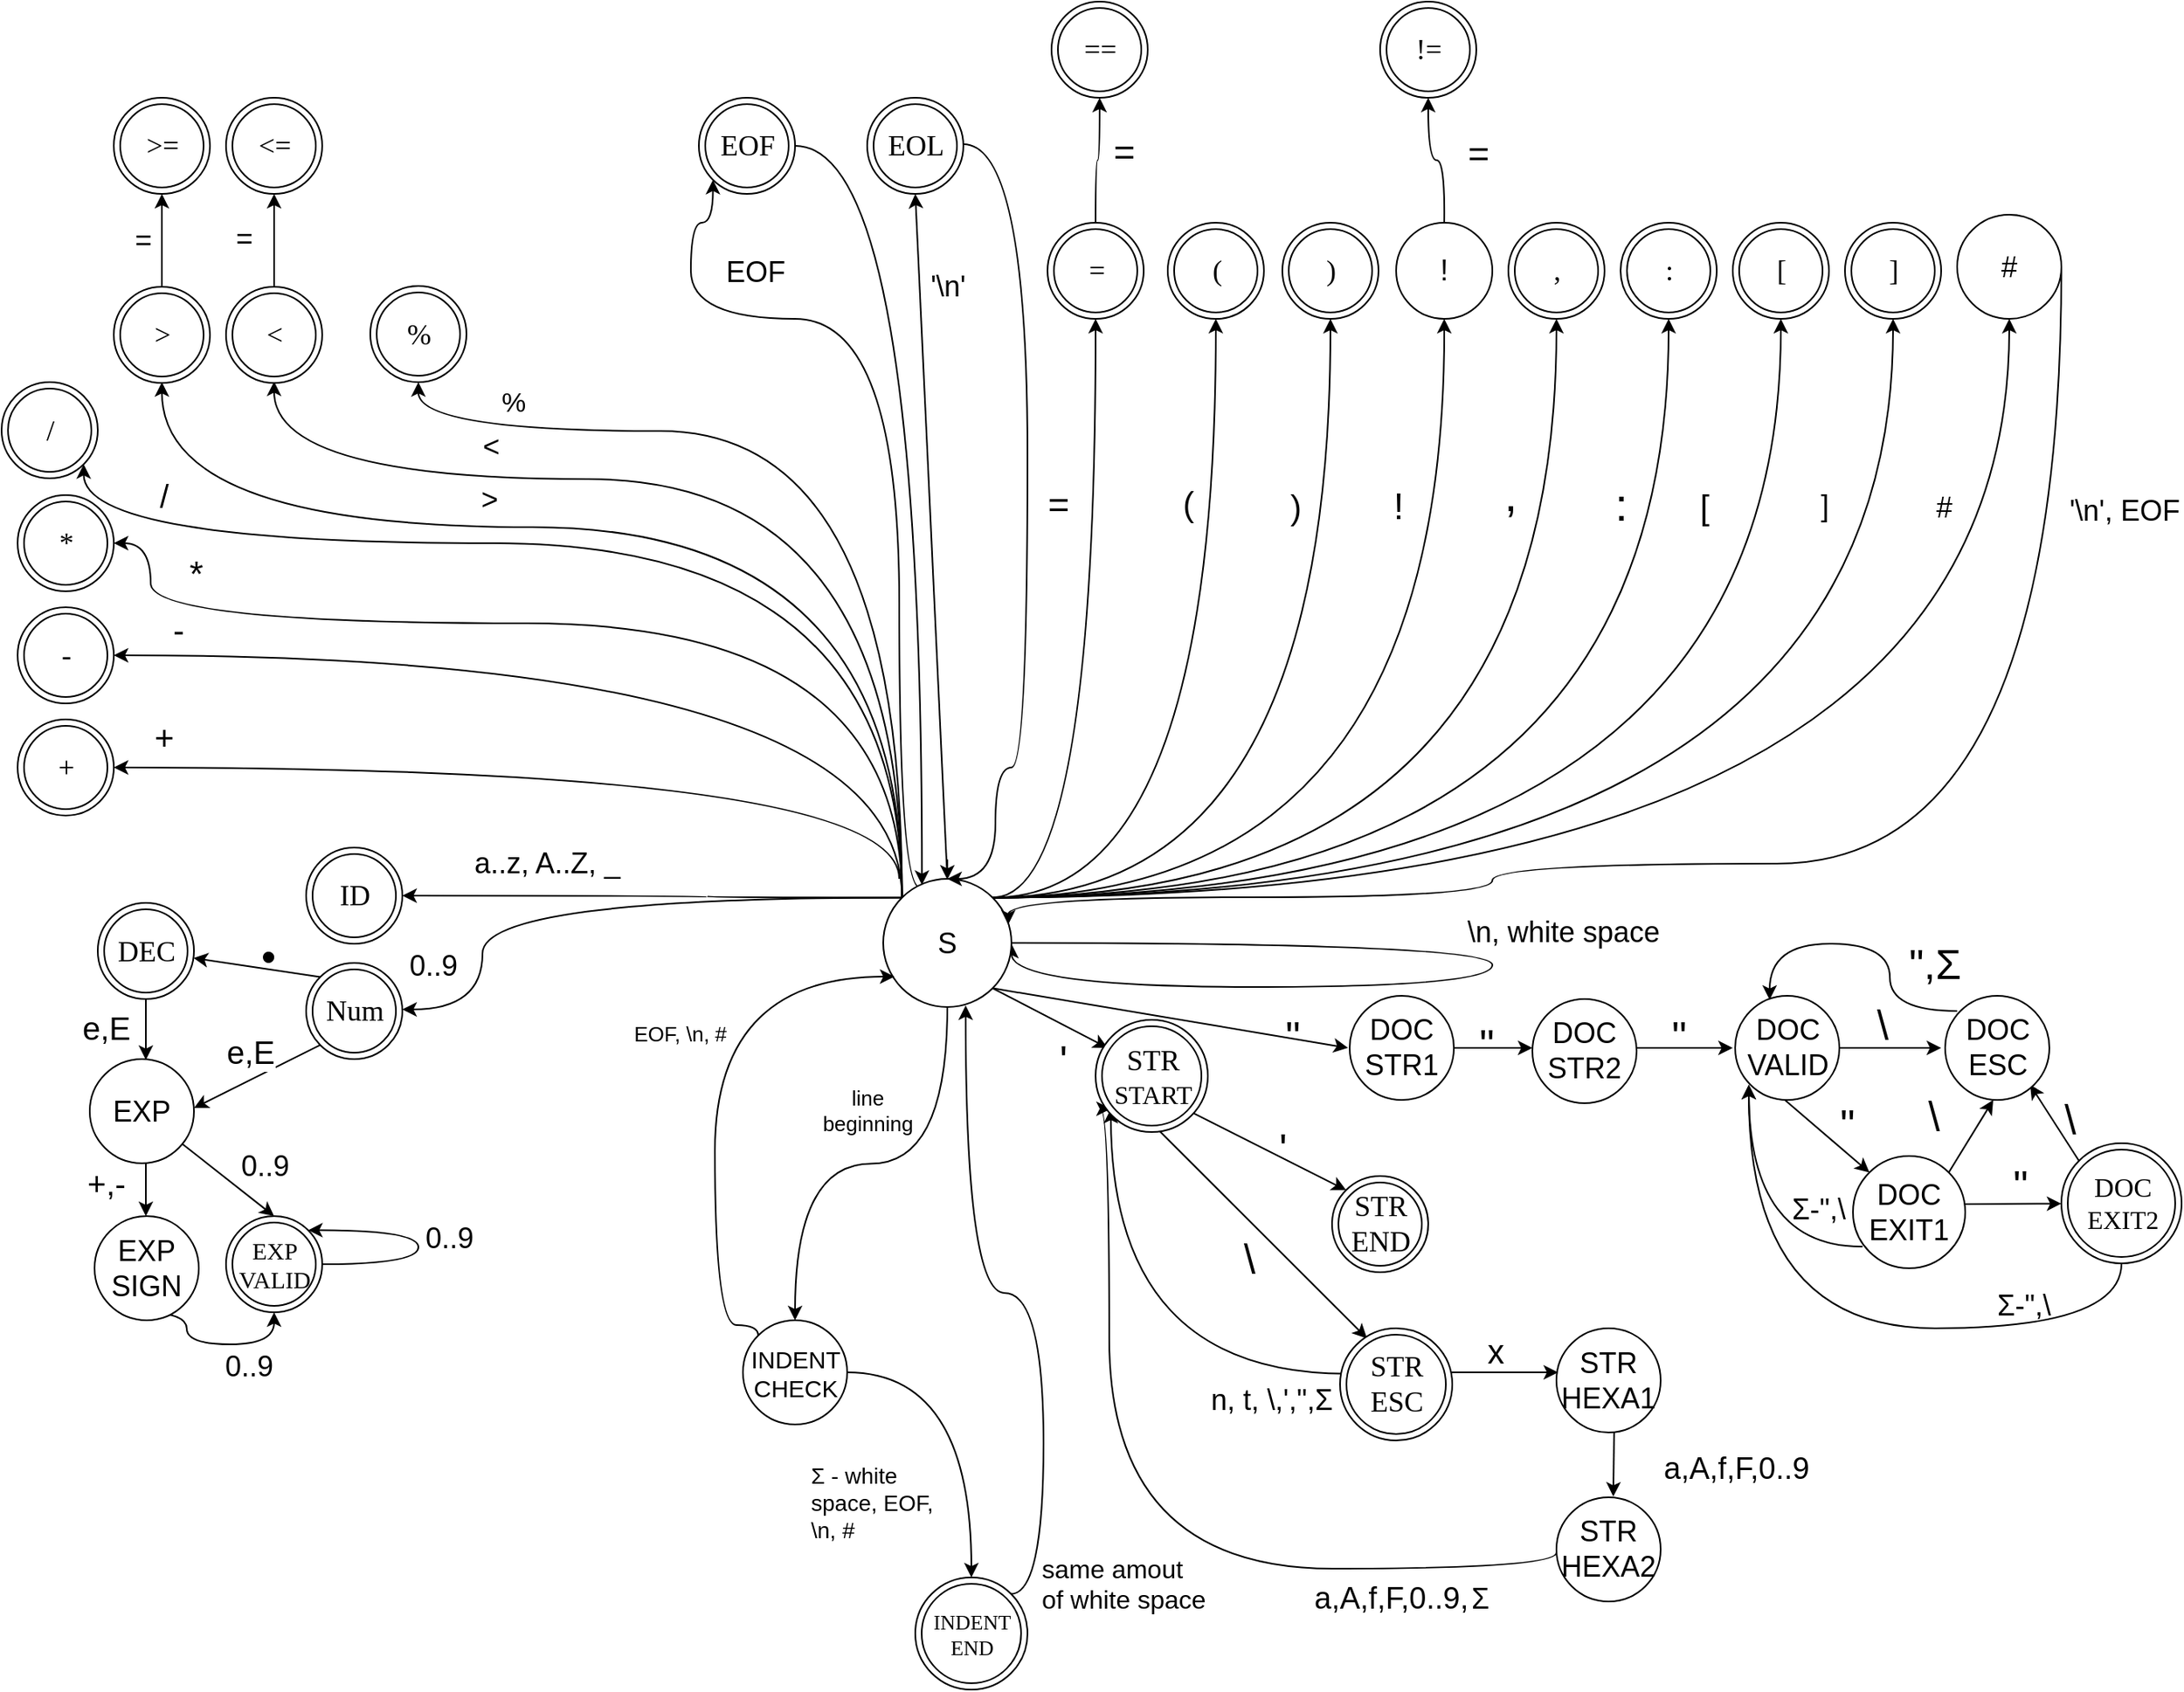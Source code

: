 <mxfile version="12.3.8" type="github" pages="1">
  <diagram id="ookkSnt-5DKXbz4JokuE" name="Page-1">
    <mxGraphModel dx="1080" dy="471" grid="1" gridSize="10" guides="1" tooltips="1" connect="1" arrows="1" fold="1" page="1" pageScale="1" pageWidth="827" pageHeight="1169" math="0" shadow="0">
      <root>
        <mxCell id="0"/>
        <mxCell id="1" parent="0"/>
        <mxCell id="phEVHog4hxKk8a_AKW_x-33" style="edgeStyle=orthogonalEdgeStyle;orthogonalLoop=1;jettySize=auto;html=1;curved=1;entryX=1;entryY=0.5;entryDx=0;entryDy=0;fontSize=18;" parent="1" target="phEVHog4hxKk8a_AKW_x-7" edge="1">
          <mxGeometry relative="1" as="geometry">
            <mxPoint x="580" y="569.5" as="sourcePoint"/>
            <mxPoint x="180" y="509.5" as="targetPoint"/>
            <Array as="points">
              <mxPoint x="580" y="499.5"/>
            </Array>
          </mxGeometry>
        </mxCell>
        <mxCell id="phEVHog4hxKk8a_AKW_x-34" value="&lt;font style=&quot;font-size: 21px;&quot;&gt;&lt;font style=&quot;font-size: 21px;&quot;&gt;+&lt;/font&gt;&lt;/font&gt;" style="text;html=1;resizable=0;points=[];align=center;verticalAlign=middle;labelBackgroundColor=#ffffff;fontSize=21;" parent="phEVHog4hxKk8a_AKW_x-33" vertex="1" connectable="0">
          <mxGeometry x="0.018" y="4" relative="1" as="geometry">
            <mxPoint x="-244" y="-23.5" as="offset"/>
          </mxGeometry>
        </mxCell>
        <mxCell id="phEVHog4hxKk8a_AKW_x-44" style="orthogonalLoop=1;jettySize=auto;html=1;exitX=0;exitY=0;exitDx=0;exitDy=0;entryX=1;entryY=0.5;entryDx=0;entryDy=0;fontSize=18;edgeStyle=orthogonalEdgeStyle;curved=1;" parent="1" source="phEVHog4hxKk8a_AKW_x-1" target="phEVHog4hxKk8a_AKW_x-9" edge="1">
          <mxGeometry relative="1" as="geometry">
            <Array as="points">
              <mxPoint x="581" y="430"/>
            </Array>
          </mxGeometry>
        </mxCell>
        <mxCell id="phEVHog4hxKk8a_AKW_x-46" style="orthogonalLoop=1;jettySize=auto;html=1;exitX=0;exitY=0;exitDx=0;exitDy=0;fontSize=18;edgeStyle=orthogonalEdgeStyle;curved=1;entryX=1;entryY=0.5;entryDx=0;entryDy=0;" parent="1" source="phEVHog4hxKk8a_AKW_x-1" target="phEVHog4hxKk8a_AKW_x-13" edge="1">
          <mxGeometry relative="1" as="geometry">
            <mxPoint x="113" y="373.5" as="targetPoint"/>
            <Array as="points">
              <mxPoint x="581" y="410"/>
              <mxPoint x="113" y="410"/>
              <mxPoint x="113" y="360"/>
            </Array>
          </mxGeometry>
        </mxCell>
        <mxCell id="phEVHog4hxKk8a_AKW_x-51" value="&lt;font style=&quot;font-size: 22px;&quot;&gt;*&lt;/font&gt;" style="text;html=1;resizable=0;points=[];align=center;verticalAlign=middle;labelBackgroundColor=#ffffff;fontSize=22;" parent="phEVHog4hxKk8a_AKW_x-46" vertex="1" connectable="0">
          <mxGeometry x="0.217" y="-1" relative="1" as="geometry">
            <mxPoint x="-178.5" y="-29.5" as="offset"/>
          </mxGeometry>
        </mxCell>
        <mxCell id="phEVHog4hxKk8a_AKW_x-49" style="orthogonalLoop=1;jettySize=auto;html=1;exitX=0;exitY=0;exitDx=0;exitDy=0;entryX=1;entryY=1;entryDx=0;entryDy=0;fontSize=18;edgeStyle=orthogonalEdgeStyle;curved=1;" parent="1" source="phEVHog4hxKk8a_AKW_x-1" target="phEVHog4hxKk8a_AKW_x-14" edge="1">
          <mxGeometry relative="1" as="geometry">
            <mxPoint x="150" y="319.5" as="targetPoint"/>
            <Array as="points">
              <mxPoint x="581" y="360"/>
              <mxPoint x="71" y="360"/>
            </Array>
          </mxGeometry>
        </mxCell>
        <mxCell id="phEVHog4hxKk8a_AKW_x-50" value="&lt;font style=&quot;font-size: 20px;&quot;&gt;/&lt;/font&gt;" style="text;html=1;resizable=0;points=[];align=center;verticalAlign=middle;labelBackgroundColor=#ffffff;fontSize=20;" parent="phEVHog4hxKk8a_AKW_x-49" vertex="1" connectable="0">
          <mxGeometry x="0.181" y="1" relative="1" as="geometry">
            <mxPoint x="-221.5" y="-31" as="offset"/>
          </mxGeometry>
        </mxCell>
        <mxCell id="phEVHog4hxKk8a_AKW_x-53" style="edgeStyle=orthogonalEdgeStyle;curved=1;orthogonalLoop=1;jettySize=auto;html=1;exitX=0;exitY=0;exitDx=0;exitDy=0;entryX=0.5;entryY=1;entryDx=0;entryDy=0;fontSize=18;" parent="1" source="phEVHog4hxKk8a_AKW_x-1" edge="1">
          <mxGeometry relative="1" as="geometry">
            <mxPoint x="120" y="259.5" as="targetPoint"/>
            <Array as="points">
              <mxPoint x="581" y="350"/>
              <mxPoint x="120" y="350"/>
            </Array>
          </mxGeometry>
        </mxCell>
        <mxCell id="phEVHog4hxKk8a_AKW_x-54" value="&lt;font style=&quot;font-size: 18px;&quot;&gt;&amp;gt;&lt;/font&gt;" style="text;html=1;resizable=0;points=[];align=center;verticalAlign=middle;labelBackgroundColor=#ffffff;fontSize=18;" parent="phEVHog4hxKk8a_AKW_x-53" vertex="1" connectable="0">
          <mxGeometry x="0.154" relative="1" as="geometry">
            <mxPoint x="-37" y="-17" as="offset"/>
          </mxGeometry>
        </mxCell>
        <mxCell id="phEVHog4hxKk8a_AKW_x-55" style="edgeStyle=orthogonalEdgeStyle;curved=1;orthogonalLoop=1;jettySize=auto;html=1;fontSize=18;exitX=0;exitY=0;exitDx=0;exitDy=0;" parent="1" source="phEVHog4hxKk8a_AKW_x-1" edge="1">
          <mxGeometry relative="1" as="geometry">
            <mxPoint x="190" y="259.08" as="targetPoint"/>
            <Array as="points">
              <mxPoint x="581" y="320"/>
              <mxPoint x="190" y="320"/>
            </Array>
          </mxGeometry>
        </mxCell>
        <mxCell id="phEVHog4hxKk8a_AKW_x-56" value="&lt;font style=&quot;font-size: 18px;&quot;&gt;&amp;lt;&lt;/font&gt;" style="text;html=1;resizable=0;points=[];align=center;verticalAlign=middle;labelBackgroundColor=#ffffff;fontSize=18;" parent="phEVHog4hxKk8a_AKW_x-55" vertex="1" connectable="0">
          <mxGeometry x="0.36" y="2" relative="1" as="geometry">
            <mxPoint x="-32.5" y="-22" as="offset"/>
          </mxGeometry>
        </mxCell>
        <mxCell id="phEVHog4hxKk8a_AKW_x-73" style="edgeStyle=orthogonalEdgeStyle;curved=1;orthogonalLoop=1;jettySize=auto;html=1;exitX=0;exitY=0;exitDx=0;exitDy=0;fontSize=18;entryX=1;entryY=0.5;entryDx=0;entryDy=0;" parent="1" source="phEVHog4hxKk8a_AKW_x-1" target="phEVHog4hxKk8a_AKW_x-24" edge="1">
          <mxGeometry relative="1" as="geometry">
            <Array as="points">
              <mxPoint x="460" y="581"/>
              <mxPoint x="460" y="580"/>
            </Array>
          </mxGeometry>
        </mxCell>
        <mxCell id="Kf4OGwQjmnl409fR8g-T-22" value="a..z, A..Z, _" style="text;html=1;resizable=0;points=[];align=center;verticalAlign=middle;labelBackgroundColor=#ffffff;fontSize=18;" parent="phEVHog4hxKk8a_AKW_x-73" vertex="1" connectable="0">
          <mxGeometry x="0.328" y="-7" relative="1" as="geometry">
            <mxPoint x="-15.5" y="-13.5" as="offset"/>
          </mxGeometry>
        </mxCell>
        <mxCell id="phEVHog4hxKk8a_AKW_x-75" style="orthogonalLoop=1;jettySize=auto;html=1;entryX=0;entryY=1;entryDx=0;entryDy=0;fontSize=18;edgeStyle=orthogonalEdgeStyle;curved=1;exitX=0.284;exitY=0.065;exitDx=0;exitDy=0;exitPerimeter=0;" parent="1" source="phEVHog4hxKk8a_AKW_x-1" target="phEVHog4hxKk8a_AKW_x-22" edge="1">
          <mxGeometry relative="1" as="geometry">
            <Array as="points">
              <mxPoint x="580" y="575"/>
              <mxPoint x="580" y="220"/>
              <mxPoint x="450" y="220"/>
              <mxPoint x="450" y="160"/>
              <mxPoint x="464" y="160"/>
            </Array>
          </mxGeometry>
        </mxCell>
        <mxCell id="phEVHog4hxKk8a_AKW_x-76" value="&lt;font style=&quot;font-size: 18px;&quot;&gt;EOF&lt;/font&gt;" style="text;html=1;resizable=0;points=[];align=center;verticalAlign=middle;labelBackgroundColor=#ffffff;fontSize=18;" parent="phEVHog4hxKk8a_AKW_x-75" vertex="1" connectable="0">
          <mxGeometry x="0.111" y="6" relative="1" as="geometry">
            <mxPoint x="-84" y="-64.5" as="offset"/>
          </mxGeometry>
        </mxCell>
        <mxCell id="phEVHog4hxKk8a_AKW_x-77" style="orthogonalLoop=1;jettySize=auto;html=1;exitX=0.5;exitY=0;exitDx=0;exitDy=0;entryX=0.5;entryY=1;entryDx=0;entryDy=0;fontSize=18;" parent="1" source="phEVHog4hxKk8a_AKW_x-1" target="phEVHog4hxKk8a_AKW_x-21" edge="1">
          <mxGeometry relative="1" as="geometry">
            <mxPoint x="800" y="280" as="targetPoint"/>
          </mxGeometry>
        </mxCell>
        <mxCell id="phEVHog4hxKk8a_AKW_x-78" value="&#39;\n&#39;" style="text;html=1;resizable=0;points=[];align=center;verticalAlign=middle;labelBackgroundColor=#ffffff;fontSize=18;" parent="phEVHog4hxKk8a_AKW_x-77" vertex="1" connectable="0">
          <mxGeometry x="0.216" y="7" relative="1" as="geometry">
            <mxPoint x="19" y="-110" as="offset"/>
          </mxGeometry>
        </mxCell>
        <mxCell id="Kf4OGwQjmnl409fR8g-T-13" style="orthogonalLoop=1;jettySize=auto;html=1;exitX=1;exitY=0;exitDx=0;exitDy=0;fontSize=18;edgeStyle=orthogonalEdgeStyle;curved=1;" parent="1" source="phEVHog4hxKk8a_AKW_x-1" target="phEVHog4hxKk8a_AKW_x-10" edge="1">
          <mxGeometry relative="1" as="geometry"/>
        </mxCell>
        <mxCell id="Kf4OGwQjmnl409fR8g-T-14" value="&lt;font style=&quot;font-size: 21px;&quot;&gt;(&lt;/font&gt;" style="text;html=1;resizable=0;points=[];align=center;verticalAlign=middle;labelBackgroundColor=#ffffff;fontSize=21;" parent="Kf4OGwQjmnl409fR8g-T-13" vertex="1" connectable="0">
          <mxGeometry x="0.19" relative="1" as="geometry">
            <mxPoint x="-18" y="-88.5" as="offset"/>
          </mxGeometry>
        </mxCell>
        <mxCell id="Kf4OGwQjmnl409fR8g-T-24" style="orthogonalLoop=1;jettySize=auto;html=1;fontSize=13;exitX=1;exitY=0;exitDx=0;exitDy=0;entryX=0.5;entryY=1;entryDx=0;entryDy=0;edgeStyle=orthogonalEdgeStyle;elbow=vertical;curved=1;" parent="1" source="phEVHog4hxKk8a_AKW_x-1" target="phEVHog4hxKk8a_AKW_x-12" edge="1">
          <mxGeometry relative="1" as="geometry"/>
        </mxCell>
        <mxCell id="Kf4OGwQjmnl409fR8g-T-26" value="&lt;font style=&quot;font-size: 29px;&quot;&gt;,&lt;/font&gt;" style="text;html=1;resizable=0;points=[];align=center;verticalAlign=middle;labelBackgroundColor=#ffffff;fontSize=29;" parent="Kf4OGwQjmnl409fR8g-T-24" vertex="1" connectable="0">
          <mxGeometry x="-0.116" y="-3" relative="1" as="geometry">
            <mxPoint x="7.5" y="-254.5" as="offset"/>
          </mxGeometry>
        </mxCell>
        <mxCell id="Kf4OGwQjmnl409fR8g-T-33" style="edgeStyle=orthogonalEdgeStyle;curved=1;orthogonalLoop=1;jettySize=auto;html=1;exitX=0.5;exitY=1;exitDx=0;exitDy=0;fontSize=29;" parent="1" source="phEVHog4hxKk8a_AKW_x-1" target="3mNBnlQZasilyWESS9Tj-73" edge="1">
          <mxGeometry relative="1" as="geometry">
            <mxPoint x="525" y="830" as="targetPoint"/>
          </mxGeometry>
        </mxCell>
        <mxCell id="Kf4OGwQjmnl409fR8g-T-50" style="orthogonalLoop=1;jettySize=auto;html=1;exitX=1;exitY=0;exitDx=0;exitDy=0;entryX=0.5;entryY=1;entryDx=0;entryDy=0;fontSize=16;edgeStyle=orthogonalEdgeStyle;curved=1;" parent="1" source="phEVHog4hxKk8a_AKW_x-1" edge="1">
          <mxGeometry relative="1" as="geometry">
            <mxPoint x="920" y="220" as="targetPoint"/>
          </mxGeometry>
        </mxCell>
        <mxCell id="D40imSKEfPFC3WLuh7PR-13" style="orthogonalLoop=1;jettySize=auto;html=1;exitX=1;exitY=1;exitDx=0;exitDy=0;entryX=0.5;entryY=0;entryDx=0;entryDy=0;" parent="1" source="phEVHog4hxKk8a_AKW_x-1" edge="1">
          <mxGeometry relative="1" as="geometry">
            <mxPoint x="710" y="675" as="targetPoint"/>
          </mxGeometry>
        </mxCell>
        <mxCell id="kk19jb1IvxCeBUpHuE0u-11" style="edgeStyle=orthogonalEdgeStyle;curved=1;rounded=0;orthogonalLoop=1;jettySize=auto;html=1;" parent="1" source="phEVHog4hxKk8a_AKW_x-1" edge="1">
          <mxGeometry relative="1" as="geometry">
            <mxPoint x="610" y="570" as="targetPoint"/>
          </mxGeometry>
        </mxCell>
        <mxCell id="kk19jb1IvxCeBUpHuE0u-21" style="edgeStyle=orthogonalEdgeStyle;rounded=0;orthogonalLoop=1;jettySize=auto;html=1;exitX=1;exitY=0;exitDx=0;exitDy=0;entryX=0.5;entryY=1;entryDx=0;entryDy=0;curved=1;" parent="1" source="phEVHog4hxKk8a_AKW_x-1" target="kk19jb1IvxCeBUpHuE0u-19" edge="1">
          <mxGeometry relative="1" as="geometry"/>
        </mxCell>
        <mxCell id="kk19jb1IvxCeBUpHuE0u-26" style="edgeStyle=orthogonalEdgeStyle;curved=1;rounded=0;orthogonalLoop=1;jettySize=auto;html=1;exitX=1;exitY=0.5;exitDx=0;exitDy=0;fontSize=17;" parent="1" source="phEVHog4hxKk8a_AKW_x-1" edge="1">
          <mxGeometry relative="1" as="geometry">
            <mxPoint x="650" y="610" as="targetPoint"/>
            <Array as="points">
              <mxPoint x="950" y="610"/>
              <mxPoint x="950" y="637"/>
            </Array>
          </mxGeometry>
        </mxCell>
        <mxCell id="kk19jb1IvxCeBUpHuE0u-36" style="edgeStyle=orthogonalEdgeStyle;curved=1;rounded=0;orthogonalLoop=1;jettySize=auto;html=1;exitX=1;exitY=0;exitDx=0;exitDy=0;entryX=0.5;entryY=1;entryDx=0;entryDy=0;fontSize=17;" parent="1" source="phEVHog4hxKk8a_AKW_x-1" target="kk19jb1IvxCeBUpHuE0u-34" edge="1">
          <mxGeometry relative="1" as="geometry"/>
        </mxCell>
        <mxCell id="kk19jb1IvxCeBUpHuE0u-37" style="edgeStyle=orthogonalEdgeStyle;curved=1;rounded=0;orthogonalLoop=1;jettySize=auto;html=1;exitX=1;exitY=0;exitDx=0;exitDy=0;entryX=0.5;entryY=1;entryDx=0;entryDy=0;fontSize=17;" parent="1" source="phEVHog4hxKk8a_AKW_x-1" target="kk19jb1IvxCeBUpHuE0u-35" edge="1">
          <mxGeometry relative="1" as="geometry"/>
        </mxCell>
        <mxCell id="kk19jb1IvxCeBUpHuE0u-41" style="edgeStyle=orthogonalEdgeStyle;curved=1;rounded=0;orthogonalLoop=1;jettySize=auto;html=1;exitX=0;exitY=0;exitDx=0;exitDy=0;entryX=0.5;entryY=1;entryDx=0;entryDy=0;fontSize=17;" parent="1" source="phEVHog4hxKk8a_AKW_x-1" target="kk19jb1IvxCeBUpHuE0u-40" edge="1">
          <mxGeometry relative="1" as="geometry">
            <Array as="points">
              <mxPoint x="581" y="290"/>
              <mxPoint x="280" y="290"/>
            </Array>
          </mxGeometry>
        </mxCell>
        <mxCell id="kk19jb1IvxCeBUpHuE0u-47" style="edgeStyle=none;rounded=0;orthogonalLoop=1;jettySize=auto;html=1;exitX=1;exitY=1;exitDx=0;exitDy=0;entryX=0;entryY=0.5;entryDx=0;entryDy=0;fontSize=17;" parent="1" source="phEVHog4hxKk8a_AKW_x-1" edge="1">
          <mxGeometry relative="1" as="geometry">
            <mxPoint x="860.0" y="675" as="targetPoint"/>
          </mxGeometry>
        </mxCell>
        <mxCell id="kk19jb1IvxCeBUpHuE0u-51" style="edgeStyle=orthogonalEdgeStyle;curved=1;rounded=0;orthogonalLoop=1;jettySize=auto;html=1;exitX=0;exitY=0;exitDx=0;exitDy=0;fontSize=26;" parent="1" source="phEVHog4hxKk8a_AKW_x-1" target="kk19jb1IvxCeBUpHuE0u-49" edge="1">
          <mxGeometry relative="1" as="geometry">
            <Array as="points">
              <mxPoint x="320" y="581"/>
              <mxPoint x="320" y="651"/>
            </Array>
          </mxGeometry>
        </mxCell>
        <mxCell id="kk19jb1IvxCeBUpHuE0u-78" style="rounded=0;orthogonalLoop=1;jettySize=auto;html=1;exitX=1;exitY=0;exitDx=0;exitDy=0;entryX=0.5;entryY=1;entryDx=0;entryDy=0;fontSize=26;edgeStyle=orthogonalEdgeStyle;curved=1;" parent="1" source="phEVHog4hxKk8a_AKW_x-1" target="phEVHog4hxKk8a_AKW_x-11" edge="1">
          <mxGeometry relative="1" as="geometry"/>
        </mxCell>
        <mxCell id="kk19jb1IvxCeBUpHuE0u-81" style="rounded=0;orthogonalLoop=1;jettySize=auto;html=1;exitX=1;exitY=0;exitDx=0;exitDy=0;entryX=0.5;entryY=1;entryDx=0;entryDy=0;fontSize=26;edgeStyle=orthogonalEdgeStyle;curved=1;" parent="1" source="phEVHog4hxKk8a_AKW_x-1" target="kk19jb1IvxCeBUpHuE0u-30" edge="1">
          <mxGeometry relative="1" as="geometry"/>
        </mxCell>
        <mxCell id="kk19jb1IvxCeBUpHuE0u-82" style="rounded=0;orthogonalLoop=1;jettySize=auto;html=1;exitX=1;exitY=0;exitDx=0;exitDy=0;entryX=0.5;entryY=1;entryDx=0;entryDy=0;fontSize=26;edgeStyle=orthogonalEdgeStyle;curved=1;" parent="1" source="phEVHog4hxKk8a_AKW_x-1" target="phEVHog4hxKk8a_AKW_x-23" edge="1">
          <mxGeometry relative="1" as="geometry"/>
        </mxCell>
        <mxCell id="phEVHog4hxKk8a_AKW_x-1" value="&lt;font style=&quot;font-size: 18px;&quot;&gt;S&lt;/font&gt;" style="ellipse;whiteSpace=wrap;html=1;aspect=fixed;fontSize=18;" parent="1" vertex="1">
          <mxGeometry x="570" y="569.5" width="80" height="80" as="geometry"/>
        </mxCell>
        <mxCell id="phEVHog4hxKk8a_AKW_x-7" value="&lt;font style=&quot;font-size: 18px;&quot;&gt;+&lt;/font&gt;" style="ellipse;shape=doubleEllipse;html=1;dashed=0;whitespace=wrap;aspect=fixed;fontFamily=Verdana;fontSize=18;" parent="1" vertex="1">
          <mxGeometry x="30" y="470" width="60" height="60" as="geometry"/>
        </mxCell>
        <mxCell id="phEVHog4hxKk8a_AKW_x-9" value="&lt;font style=&quot;font-size: 18px;&quot;&gt;-&lt;/font&gt;" style="ellipse;shape=doubleEllipse;html=1;dashed=0;whitespace=wrap;aspect=fixed;fontFamily=Verdana;fontSize=18;" parent="1" vertex="1">
          <mxGeometry x="30" y="400" width="60" height="60" as="geometry"/>
        </mxCell>
        <mxCell id="phEVHog4hxKk8a_AKW_x-10" value="&lt;font style=&quot;font-size: 18px;&quot;&gt;(&lt;/font&gt;" style="ellipse;shape=doubleEllipse;html=1;dashed=0;whitespace=wrap;aspect=fixed;fontFamily=Verdana;fontSize=18;" parent="1" vertex="1">
          <mxGeometry x="747.5" y="160" width="60" height="60" as="geometry"/>
        </mxCell>
        <mxCell id="phEVHog4hxKk8a_AKW_x-11" value="&lt;font style=&quot;font-size: 18px;&quot;&gt;)&lt;/font&gt;" style="ellipse;shape=doubleEllipse;html=1;dashed=0;whitespace=wrap;aspect=fixed;fontFamily=Verdana;fontSize=18;" parent="1" vertex="1">
          <mxGeometry x="819" y="160" width="60" height="60" as="geometry"/>
        </mxCell>
        <mxCell id="phEVHog4hxKk8a_AKW_x-12" value="&lt;font style=&quot;font-size: 18px;&quot;&gt;,&lt;/font&gt;" style="ellipse;shape=doubleEllipse;html=1;dashed=0;whitespace=wrap;aspect=fixed;fontFamily=Verdana;fontSize=18;" parent="1" vertex="1">
          <mxGeometry x="960" y="160" width="60" height="60" as="geometry"/>
        </mxCell>
        <mxCell id="phEVHog4hxKk8a_AKW_x-13" value="&lt;font style=&quot;font-size: 18px;&quot;&gt;*&lt;/font&gt;" style="ellipse;shape=doubleEllipse;html=1;dashed=0;whitespace=wrap;aspect=fixed;fontFamily=Verdana;fontSize=18;" parent="1" vertex="1">
          <mxGeometry x="30" y="330" width="60" height="60" as="geometry"/>
        </mxCell>
        <mxCell id="phEVHog4hxKk8a_AKW_x-14" value="&lt;font style=&quot;font-size: 18px;&quot;&gt;/&lt;/font&gt;" style="ellipse;shape=doubleEllipse;html=1;dashed=0;whitespace=wrap;aspect=fixed;fontFamily=Verdana;fontSize=18;" parent="1" vertex="1">
          <mxGeometry x="20" y="259.5" width="60" height="60" as="geometry"/>
        </mxCell>
        <mxCell id="phEVHog4hxKk8a_AKW_x-85" style="orthogonalLoop=1;jettySize=auto;html=1;exitX=0.5;exitY=0;exitDx=0;exitDy=0;entryX=0.5;entryY=1;entryDx=0;entryDy=0;fontSize=18;" parent="1" source="phEVHog4hxKk8a_AKW_x-15" target="phEVHog4hxKk8a_AKW_x-18" edge="1">
          <mxGeometry relative="1" as="geometry">
            <mxPoint x="60" y="110" as="targetPoint"/>
          </mxGeometry>
        </mxCell>
        <mxCell id="phEVHog4hxKk8a_AKW_x-87" value="&lt;font style=&quot;font-size: 18px;&quot;&gt;=&lt;/font&gt;" style="text;html=1;resizable=0;points=[];align=center;verticalAlign=middle;labelBackgroundColor=#ffffff;fontSize=18;" parent="phEVHog4hxKk8a_AKW_x-85" vertex="1" connectable="0">
          <mxGeometry x="0.039" y="-4" relative="1" as="geometry">
            <mxPoint x="-16" y="1" as="offset"/>
          </mxGeometry>
        </mxCell>
        <mxCell id="phEVHog4hxKk8a_AKW_x-15" value="&lt;font style=&quot;font-size: 18px;&quot;&gt;&amp;gt;&lt;/font&gt;" style="ellipse;shape=doubleEllipse;html=1;dashed=0;whitespace=wrap;aspect=fixed;fontFamily=Verdana;fontSize=18;" parent="1" vertex="1">
          <mxGeometry x="90" y="200" width="60" height="60" as="geometry"/>
        </mxCell>
        <mxCell id="phEVHog4hxKk8a_AKW_x-60" style="edgeStyle=orthogonalEdgeStyle;curved=1;orthogonalLoop=1;jettySize=auto;html=1;exitX=0.5;exitY=0;exitDx=0;exitDy=0;fontSize=18;" parent="1" source="phEVHog4hxKk8a_AKW_x-16" target="phEVHog4hxKk8a_AKW_x-17" edge="1">
          <mxGeometry relative="1" as="geometry"/>
        </mxCell>
        <mxCell id="phEVHog4hxKk8a_AKW_x-16" value="&lt;font style=&quot;font-size: 18px;&quot;&gt;&amp;lt;&lt;/font&gt;" style="ellipse;shape=doubleEllipse;html=1;dashed=0;whitespace=wrap;aspect=fixed;fontFamily=Verdana;fontSize=18;" parent="1" vertex="1">
          <mxGeometry x="160" y="200" width="60" height="60" as="geometry"/>
        </mxCell>
        <mxCell id="phEVHog4hxKk8a_AKW_x-17" value="&lt;font style=&quot;font-size: 18px;&quot;&gt;&amp;lt;&lt;/font&gt;&lt;font style=&quot;font-size: 18px;&quot;&gt;=&lt;/font&gt;" style="ellipse;shape=doubleEllipse;html=1;dashed=0;whitespace=wrap;aspect=fixed;fontFamily=Verdana;fontSize=18;" parent="1" vertex="1">
          <mxGeometry x="160" y="82" width="60" height="60" as="geometry"/>
        </mxCell>
        <mxCell id="phEVHog4hxKk8a_AKW_x-18" value="&lt;font style=&quot;font-size: 18px;&quot;&gt;&amp;gt;&lt;font style=&quot;font-size: 18px;&quot;&gt;=&lt;/font&gt;&lt;/font&gt;" style="ellipse;shape=doubleEllipse;html=1;dashed=0;whitespace=wrap;aspect=fixed;fontFamily=Verdana;fontSize=18;" parent="1" vertex="1">
          <mxGeometry x="90" y="82" width="60" height="60" as="geometry"/>
        </mxCell>
        <mxCell id="kk19jb1IvxCeBUpHuE0u-6" style="edgeStyle=orthogonalEdgeStyle;curved=1;rounded=0;orthogonalLoop=1;jettySize=auto;html=1;exitX=0.5;exitY=0;exitDx=0;exitDy=0;" parent="1" target="kk19jb1IvxCeBUpHuE0u-5" edge="1">
          <mxGeometry relative="1" as="geometry">
            <mxPoint x="920" y="160" as="sourcePoint"/>
          </mxGeometry>
        </mxCell>
        <mxCell id="phEVHog4hxKk8a_AKW_x-20" value="&lt;font style=&quot;font-size: 18px;&quot;&gt;==&lt;/font&gt;" style="ellipse;shape=doubleEllipse;html=1;dashed=0;whitespace=wrap;aspect=fixed;fontFamily=Verdana;fontSize=18;" parent="1" vertex="1">
          <mxGeometry x="675" y="22" width="60" height="60" as="geometry"/>
        </mxCell>
        <mxCell id="kk19jb1IvxCeBUpHuE0u-8" style="edgeStyle=orthogonalEdgeStyle;curved=1;rounded=0;orthogonalLoop=1;jettySize=auto;html=1;entryX=0.5;entryY=0;entryDx=0;entryDy=0;" parent="1" source="phEVHog4hxKk8a_AKW_x-21" target="phEVHog4hxKk8a_AKW_x-1" edge="1">
          <mxGeometry relative="1" as="geometry">
            <Array as="points">
              <mxPoint x="660" y="111"/>
              <mxPoint x="660" y="500"/>
              <mxPoint x="640" y="500"/>
              <mxPoint x="640" y="570"/>
            </Array>
          </mxGeometry>
        </mxCell>
        <mxCell id="phEVHog4hxKk8a_AKW_x-21" value="&lt;font style=&quot;font-size: 18px;&quot;&gt;EOL&lt;/font&gt;" style="ellipse;shape=doubleEllipse;html=1;dashed=0;whitespace=wrap;aspect=fixed;fontFamily=Verdana;fontSize=18;" parent="1" vertex="1">
          <mxGeometry x="560" y="82" width="60" height="60" as="geometry"/>
        </mxCell>
        <mxCell id="kk19jb1IvxCeBUpHuE0u-77" style="edgeStyle=orthogonalEdgeStyle;curved=1;rounded=0;orthogonalLoop=1;jettySize=auto;html=1;exitX=1;exitY=0.5;exitDx=0;exitDy=0;entryX=0.302;entryY=0.047;entryDx=0;entryDy=0;entryPerimeter=0;fontSize=26;" parent="1" source="phEVHog4hxKk8a_AKW_x-22" target="phEVHog4hxKk8a_AKW_x-1" edge="1">
          <mxGeometry relative="1" as="geometry"/>
        </mxCell>
        <mxCell id="phEVHog4hxKk8a_AKW_x-22" value="&lt;font style=&quot;font-size: 18px;&quot;&gt;EOF&lt;/font&gt;" style="ellipse;shape=doubleEllipse;html=1;dashed=0;whitespace=wrap;aspect=fixed;fontFamily=Verdana;fontSize=18;" parent="1" vertex="1">
          <mxGeometry x="455" y="82" width="60" height="60" as="geometry"/>
        </mxCell>
        <mxCell id="kk19jb1IvxCeBUpHuE0u-12" style="edgeStyle=orthogonalEdgeStyle;curved=1;rounded=0;orthogonalLoop=1;jettySize=auto;html=1;exitX=0.5;exitY=0;exitDx=0;exitDy=0;entryX=0.5;entryY=1;entryDx=0;entryDy=0;" parent="1" source="phEVHog4hxKk8a_AKW_x-23" target="phEVHog4hxKk8a_AKW_x-20" edge="1">
          <mxGeometry relative="1" as="geometry"/>
        </mxCell>
        <mxCell id="phEVHog4hxKk8a_AKW_x-23" value="&lt;font style=&quot;font-size: 18px;&quot;&gt;=&lt;/font&gt;" style="ellipse;shape=doubleEllipse;html=1;dashed=0;whitespace=wrap;aspect=fixed;fontFamily=Verdana;fontSize=18;" parent="1" vertex="1">
          <mxGeometry x="672.5" y="160" width="60" height="60" as="geometry"/>
        </mxCell>
        <mxCell id="phEVHog4hxKk8a_AKW_x-24" value="&lt;font style=&quot;font-size: 18px;&quot;&gt;ID&lt;/font&gt;" style="ellipse;shape=doubleEllipse;html=1;dashed=0;whitespace=wrap;aspect=fixed;fontFamily=Verdana;fontSize=18;" parent="1" vertex="1">
          <mxGeometry x="210" y="550" width="60" height="60" as="geometry"/>
        </mxCell>
        <mxCell id="Kf4OGwQjmnl409fR8g-T-36" style="edgeStyle=orthogonalEdgeStyle;curved=1;orthogonalLoop=1;jettySize=auto;html=1;entryX=0.5;entryY=0;entryDx=0;entryDy=0;fontSize=29;" parent="1" source="3mNBnlQZasilyWESS9Tj-73" target="phEVHog4hxKk8a_AKW_x-28" edge="1">
          <mxGeometry relative="1" as="geometry">
            <mxPoint x="570" y="875" as="sourcePoint"/>
          </mxGeometry>
        </mxCell>
        <mxCell id="kk19jb1IvxCeBUpHuE0u-55" style="edgeStyle=orthogonalEdgeStyle;curved=1;rounded=0;orthogonalLoop=1;jettySize=auto;html=1;exitX=1;exitY=0;exitDx=0;exitDy=0;entryX=0.643;entryY=0.988;entryDx=0;entryDy=0;entryPerimeter=0;fontSize=26;" parent="1" source="phEVHog4hxKk8a_AKW_x-28" target="phEVHog4hxKk8a_AKW_x-1" edge="1">
          <mxGeometry relative="1" as="geometry">
            <Array as="points">
              <mxPoint x="670" y="1016"/>
              <mxPoint x="670" y="828"/>
              <mxPoint x="621" y="828"/>
            </Array>
          </mxGeometry>
        </mxCell>
        <mxCell id="phEVHog4hxKk8a_AKW_x-28" value="&lt;div&gt;INDENT &lt;br&gt;&lt;/div&gt;&lt;div&gt;END&lt;/div&gt;" style="ellipse;shape=doubleEllipse;html=1;dashed=0;whitespace=wrap;aspect=fixed;fontFamily=Verdana;fontSize=13;" parent="1" vertex="1">
          <mxGeometry x="590" y="1005.5" width="70" height="70" as="geometry"/>
        </mxCell>
        <mxCell id="Kf4OGwQjmnl409fR8g-T-18" value="=" style="text;html=1;resizable=0;points=[];align=center;verticalAlign=middle;labelBackgroundColor=#ffffff;fontSize=18;" parent="1" vertex="1" connectable="0">
          <mxGeometry x="169.786" y="170.857" as="geometry">
            <mxPoint x="0.5" y="-1" as="offset"/>
          </mxGeometry>
        </mxCell>
        <mxCell id="Kf4OGwQjmnl409fR8g-T-27" value="&lt;font style=&quot;font-size: 23px;&quot;&gt;=&lt;/font&gt;" style="text;html=1;resizable=0;points=[];align=center;verticalAlign=middle;labelBackgroundColor=#ffffff;fontSize=23;" parent="1" vertex="1" connectable="0">
          <mxGeometry x="939.5" y="121.167" as="geometry">
            <mxPoint x="1" y="-4.5" as="offset"/>
          </mxGeometry>
        </mxCell>
        <mxCell id="Kf4OGwQjmnl409fR8g-T-42" value="&lt;div style=&quot;font-size: 16px&quot;&gt;&lt;font style=&quot;font-size: 16px&quot;&gt;&lt;br&gt;&lt;/font&gt;&lt;/div&gt;" style="text;html=1;resizable=0;points=[];autosize=1;align=left;verticalAlign=top;spacingTop=1;fontSize=16;rotation=0;spacing=0;" parent="1" vertex="1">
          <mxGeometry x="410" y="660" width="20" height="30" as="geometry"/>
        </mxCell>
        <mxCell id="Kf4OGwQjmnl409fR8g-T-44" value="&lt;div&gt;&lt;span class=&quot;st&quot;&gt;&lt;span class=&quot;st&quot;&gt;Σ&lt;/span&gt; -&lt;/span&gt; white&lt;/div&gt;&lt;div&gt; space, EOF,&lt;/div&gt;&lt;div&gt; \n, #&lt;br&gt;&lt;/div&gt;" style="text;html=1;resizable=0;points=[];autosize=1;align=left;verticalAlign=top;spacingTop=1;fontSize=14;rotation=0;spacing=0;" parent="1" vertex="1">
          <mxGeometry x="525" y="928" width="90" height="60" as="geometry"/>
        </mxCell>
        <mxCell id="Kf4OGwQjmnl409fR8g-T-46" value="line&lt;div style=&quot;font-size: 13px;&quot;&gt; beginning&lt;/div&gt;" style="text;html=1;resizable=0;points=[];autosize=1;align=center;verticalAlign=top;spacingTop=1;fontSize=13;rotation=0;spacing=0;" parent="1" vertex="1">
          <mxGeometry x="525" y="692.5" width="70" height="40" as="geometry"/>
        </mxCell>
        <mxCell id="Kf4OGwQjmnl409fR8g-T-52" value="&lt;font style=&quot;font-size: 23px&quot;&gt;!&lt;/font&gt;" style="text;html=1;resizable=0;points=[];align=center;verticalAlign=middle;labelBackgroundColor=#ffffff;fontSize=29;" parent="1" vertex="1" connectable="0">
          <mxGeometry x="705" y="422" as="geometry">
            <mxPoint x="186" y="-87" as="offset"/>
          </mxGeometry>
        </mxCell>
        <mxCell id="D40imSKEfPFC3WLuh7PR-14" value="&lt;font style=&quot;font-size: 26px;&quot;&gt;&#39; &lt;/font&gt;" style="text;html=1;resizable=0;points=[];autosize=1;align=left;verticalAlign=top;spacingTop=-4;fontSize=26;" parent="1" vertex="1">
          <mxGeometry x="677.5" y="665" width="20" height="20" as="geometry"/>
        </mxCell>
        <mxCell id="kk19jb1IvxCeBUpHuE0u-66" style="rounded=0;orthogonalLoop=1;jettySize=auto;html=1;exitX=1;exitY=1;exitDx=0;exitDy=0;entryX=0;entryY=0;entryDx=0;entryDy=0;fontSize=26;" parent="1" target="D40imSKEfPFC3WLuh7PR-28" edge="1">
          <mxGeometry relative="1" as="geometry">
            <mxPoint x="757.981" y="712.981" as="sourcePoint"/>
          </mxGeometry>
        </mxCell>
        <mxCell id="kk19jb1IvxCeBUpHuE0u-72" style="edgeStyle=none;rounded=0;orthogonalLoop=1;jettySize=auto;html=1;exitX=0.5;exitY=1;exitDx=0;exitDy=0;entryX=0;entryY=0;entryDx=0;entryDy=0;fontSize=26;" parent="1" edge="1">
          <mxGeometry relative="1" as="geometry">
            <mxPoint x="738" y="722.5" as="sourcePoint"/>
            <mxPoint x="871.787" y="856.287" as="targetPoint"/>
          </mxGeometry>
        </mxCell>
        <mxCell id="D40imSKEfPFC3WLuh7PR-28" value="&lt;div&gt;STR&lt;/div&gt;&lt;div&gt;END&lt;br&gt;&lt;/div&gt;" style="ellipse;shape=doubleEllipse;html=1;dashed=0;whitespace=wrap;aspect=fixed;fontFamily=Verdana;fontSize=18;" parent="1" vertex="1">
          <mxGeometry x="850" y="755" width="60" height="60" as="geometry"/>
        </mxCell>
        <mxCell id="kk19jb1IvxCeBUpHuE0u-5" value="!&lt;font style=&quot;font-size: 18px&quot;&gt;=&lt;/font&gt;" style="ellipse;shape=doubleEllipse;html=1;dashed=0;whitespace=wrap;aspect=fixed;fontFamily=Verdana;fontSize=18;" parent="1" vertex="1">
          <mxGeometry x="880" y="22" width="60" height="60" as="geometry"/>
        </mxCell>
        <mxCell id="kk19jb1IvxCeBUpHuE0u-7" value="&lt;font style=&quot;font-size: 23px;&quot;&gt;=&lt;/font&gt;" style="text;html=1;resizable=0;points=[];align=center;verticalAlign=middle;labelBackgroundColor=#ffffff;fontSize=23;" parent="1" vertex="1" connectable="0">
          <mxGeometry x="880" y="190.167" as="geometry">
            <mxPoint x="-160" y="-74.5" as="offset"/>
          </mxGeometry>
        </mxCell>
        <mxCell id="kk19jb1IvxCeBUpHuE0u-60" style="rounded=0;orthogonalLoop=1;jettySize=auto;html=1;fontSize=26;edgeStyle=orthogonalEdgeStyle;curved=1;entryX=0.975;entryY=0.356;entryDx=0;entryDy=0;entryPerimeter=0;" parent="1" source="kk19jb1IvxCeBUpHuE0u-19" target="phEVHog4hxKk8a_AKW_x-1" edge="1">
          <mxGeometry relative="1" as="geometry">
            <Array as="points">
              <mxPoint x="1305" y="560"/>
              <mxPoint x="950" y="560"/>
              <mxPoint x="950" y="581"/>
              <mxPoint x="648" y="581"/>
            </Array>
            <mxPoint x="670" y="590" as="targetPoint"/>
          </mxGeometry>
        </mxCell>
        <mxCell id="kk19jb1IvxCeBUpHuE0u-19" value="#" style="ellipse;whiteSpace=wrap;html=1;aspect=fixed;fontSize=18;" parent="1" vertex="1">
          <mxGeometry x="1240" y="155" width="65" height="65" as="geometry"/>
        </mxCell>
        <mxCell id="kk19jb1IvxCeBUpHuE0u-22" value="#" style="text;html=1;resizable=0;points=[];autosize=1;align=left;verticalAlign=top;spacingTop=-4;strokeWidth=2;perimeterSpacing=2;fontSize=18;fontStyle=0" parent="1" vertex="1">
          <mxGeometry x="1225" y="324.5" width="30" height="20" as="geometry"/>
        </mxCell>
        <mxCell id="kk19jb1IvxCeBUpHuE0u-27" value="\n, white space" style="text;html=1;resizable=0;points=[];align=center;verticalAlign=middle;labelBackgroundColor=#ffffff;fontSize=18;" parent="1" vertex="1" connectable="0">
          <mxGeometry x="974.857" y="712.611" as="geometry">
            <mxPoint x="19" y="-110" as="offset"/>
          </mxGeometry>
        </mxCell>
        <mxCell id="kk19jb1IvxCeBUpHuE0u-30" value=":" style="ellipse;shape=doubleEllipse;html=1;dashed=0;whitespace=wrap;aspect=fixed;fontFamily=Verdana;fontSize=18;" parent="1" vertex="1">
          <mxGeometry x="1030" y="160" width="60" height="60" as="geometry"/>
        </mxCell>
        <mxCell id="kk19jb1IvxCeBUpHuE0u-33" value=":" style="text;html=1;resizable=0;points=[];align=center;verticalAlign=middle;labelBackgroundColor=#ffffff;fontSize=29;" parent="1" vertex="1" connectable="0">
          <mxGeometry x="1029.857" y="589.929" as="geometry">
            <mxPoint y="-254.5" as="offset"/>
          </mxGeometry>
        </mxCell>
        <mxCell id="kk19jb1IvxCeBUpHuE0u-34" value="[" style="ellipse;shape=doubleEllipse;html=1;dashed=0;whitespace=wrap;aspect=fixed;fontFamily=Verdana;fontSize=18;" parent="1" vertex="1">
          <mxGeometry x="1100" y="160" width="60" height="60" as="geometry"/>
        </mxCell>
        <mxCell id="kk19jb1IvxCeBUpHuE0u-35" value="]" style="ellipse;shape=doubleEllipse;html=1;dashed=0;whitespace=wrap;aspect=fixed;fontFamily=Verdana;fontSize=18;" parent="1" vertex="1">
          <mxGeometry x="1170" y="160" width="60" height="60" as="geometry"/>
        </mxCell>
        <mxCell id="kk19jb1IvxCeBUpHuE0u-38" value="[" style="text;html=1;resizable=0;points=[];align=center;verticalAlign=middle;labelBackgroundColor=#ffffff;fontSize=21;" parent="1" vertex="1" connectable="0">
          <mxGeometry x="1070.219" y="419.857" as="geometry">
            <mxPoint x="12" y="-83.5" as="offset"/>
          </mxGeometry>
        </mxCell>
        <mxCell id="kk19jb1IvxCeBUpHuE0u-39" value="]" style="text;html=1;fontSize=18;fontStyle=0" parent="1" vertex="1">
          <mxGeometry x="1152.5" y="319.5" width="35" height="50" as="geometry"/>
        </mxCell>
        <mxCell id="kk19jb1IvxCeBUpHuE0u-40" value="%" style="ellipse;shape=doubleEllipse;html=1;dashed=0;whitespace=wrap;aspect=fixed;fontFamily=Verdana;fontSize=18;" parent="1" vertex="1">
          <mxGeometry x="250" y="199.5" width="60" height="60" as="geometry"/>
        </mxCell>
        <mxCell id="kk19jb1IvxCeBUpHuE0u-43" value="%" style="text;html=1;resizable=0;points=[];autosize=1;align=left;verticalAlign=top;spacingTop=-4;fontSize=17;" parent="1" vertex="1">
          <mxGeometry x="330" y="260" width="30" height="20" as="geometry"/>
        </mxCell>
        <mxCell id="3mNBnlQZasilyWESS9Tj-13" style="rounded=0;orthogonalLoop=1;jettySize=auto;html=1;exitX=1;exitY=0.5;exitDx=0;exitDy=0;entryX=0;entryY=0.5;entryDx=0;entryDy=0;fontSize=15;" parent="1" edge="1">
          <mxGeometry relative="1" as="geometry">
            <mxPoint x="924.667" y="675" as="sourcePoint"/>
            <mxPoint x="975" y="675" as="targetPoint"/>
          </mxGeometry>
        </mxCell>
        <mxCell id="kk19jb1IvxCeBUpHuE0u-48" value="&quot;" style="text;html=1;resizable=0;points=[];autosize=1;align=left;verticalAlign=top;spacingTop=-4;fontSize=26;" parent="1" vertex="1">
          <mxGeometry x="819" y="649.5" width="20" height="30" as="geometry"/>
        </mxCell>
        <mxCell id="3mNBnlQZasilyWESS9Tj-48" style="rounded=0;orthogonalLoop=1;jettySize=auto;html=1;exitX=0;exitY=0;exitDx=0;exitDy=0;fontSize=17;" parent="1" source="kk19jb1IvxCeBUpHuE0u-49" target="3mNBnlQZasilyWESS9Tj-46" edge="1">
          <mxGeometry relative="1" as="geometry"/>
        </mxCell>
        <mxCell id="3mNBnlQZasilyWESS9Tj-49" style="rounded=0;orthogonalLoop=1;jettySize=auto;html=1;exitX=0;exitY=1;exitDx=0;exitDy=0;entryX=1;entryY=0.5;entryDx=0;entryDy=0;fontSize=17;" parent="1" source="kk19jb1IvxCeBUpHuE0u-49" edge="1">
          <mxGeometry relative="1" as="geometry">
            <mxPoint x="140" y="712.5" as="targetPoint"/>
          </mxGeometry>
        </mxCell>
        <mxCell id="kk19jb1IvxCeBUpHuE0u-49" value="Num" style="ellipse;shape=doubleEllipse;html=1;dashed=0;whitespace=wrap;aspect=fixed;fontFamily=Verdana;fontSize=18;" parent="1" vertex="1">
          <mxGeometry x="210" y="622" width="60" height="60" as="geometry"/>
        </mxCell>
        <mxCell id="kk19jb1IvxCeBUpHuE0u-52" value="0..9" style="text;html=1;resizable=0;points=[];align=center;verticalAlign=middle;labelBackgroundColor=#ffffff;fontSize=18;" parent="1" vertex="1" connectable="0">
          <mxGeometry x="325.214" y="640" as="geometry">
            <mxPoint x="-36" y="-16" as="offset"/>
          </mxGeometry>
        </mxCell>
        <mxCell id="kk19jb1IvxCeBUpHuE0u-58" value="-" style="text;html=1;resizable=0;points=[];align=center;verticalAlign=middle;labelBackgroundColor=#ffffff;fontSize=21;" parent="1" vertex="1" connectable="0">
          <mxGeometry x="179.786" y="430" as="geometry">
            <mxPoint x="-50" y="-16" as="offset"/>
          </mxGeometry>
        </mxCell>
        <mxCell id="kk19jb1IvxCeBUpHuE0u-61" value="&#39;\n&#39;, EOF" style="text;html=1;resizable=0;points=[];align=center;verticalAlign=middle;labelBackgroundColor=#ffffff;fontSize=18;" parent="1" vertex="1" connectable="0">
          <mxGeometry x="1324.857" y="450.111" as="geometry">
            <mxPoint x="19" y="-110" as="offset"/>
          </mxGeometry>
        </mxCell>
        <mxCell id="kk19jb1IvxCeBUpHuE0u-67" value="&lt;font style=&quot;font-size: 26px;&quot;&gt;&#39; &lt;/font&gt;" style="text;html=1;resizable=0;points=[];autosize=1;align=left;verticalAlign=top;spacingTop=-4;fontSize=26;" parent="1" vertex="1">
          <mxGeometry x="815" y="719.5" width="20" height="20" as="geometry"/>
        </mxCell>
        <mxCell id="kk19jb1IvxCeBUpHuE0u-74" style="edgeStyle=orthogonalEdgeStyle;rounded=0;orthogonalLoop=1;jettySize=auto;html=1;entryX=0;entryY=1;entryDx=0;entryDy=0;fontSize=26;curved=1;" parent="1" edge="1">
          <mxGeometry relative="1" as="geometry">
            <mxPoint x="860.012" y="878.333" as="sourcePoint"/>
            <mxPoint x="712" y="713" as="targetPoint"/>
          </mxGeometry>
        </mxCell>
        <mxCell id="3mNBnlQZasilyWESS9Tj-2" style="rounded=0;orthogonalLoop=1;jettySize=auto;html=1;exitX=1;exitY=0.5;exitDx=0;exitDy=0;entryX=0;entryY=0.5;entryDx=0;entryDy=0;" parent="1" edge="1">
          <mxGeometry relative="1" as="geometry">
            <mxPoint x="920" y="877.5" as="sourcePoint"/>
            <mxPoint x="991" y="877.5" as="targetPoint"/>
          </mxGeometry>
        </mxCell>
        <mxCell id="kk19jb1IvxCeBUpHuE0u-73" value="\" style="text;html=1;resizable=0;points=[];autosize=1;align=left;verticalAlign=top;spacingTop=-4;fontSize=26;" parent="1" vertex="1">
          <mxGeometry x="793" y="788.5" width="20" height="30" as="geometry"/>
        </mxCell>
        <mxCell id="kk19jb1IvxCeBUpHuE0u-76" value="n, t, \,&#39;,&lt;span class=&quot;st&quot;&gt;&quot;,Σ&lt;/span&gt;" style="text;html=1;resizable=0;points=[];align=center;verticalAlign=middle;labelBackgroundColor=#ffffff;fontSize=18;" parent="1" vertex="1" connectable="0">
          <mxGeometry x="792.857" y="1005.111" as="geometry">
            <mxPoint x="19" y="-110" as="offset"/>
          </mxGeometry>
        </mxCell>
        <mxCell id="kk19jb1IvxCeBUpHuE0u-80" value=")" style="text;html=1;resizable=0;points=[];align=center;verticalAlign=middle;labelBackgroundColor=#ffffff;fontSize=21;" parent="1" vertex="1" connectable="0">
          <mxGeometry x="815.218" y="419.786" as="geometry">
            <mxPoint x="12" y="-83.5" as="offset"/>
          </mxGeometry>
        </mxCell>
        <mxCell id="kk19jb1IvxCeBUpHuE0u-83" value="&lt;font style=&quot;font-size: 23px;&quot;&gt;=&lt;/font&gt;" style="text;html=1;resizable=0;points=[];align=center;verticalAlign=middle;labelBackgroundColor=#ffffff;fontSize=23;" parent="1" vertex="1" connectable="0">
          <mxGeometry x="839" y="410.167" as="geometry">
            <mxPoint x="-160" y="-74.5" as="offset"/>
          </mxGeometry>
        </mxCell>
        <mxCell id="3mNBnlQZasilyWESS9Tj-7" style="edgeStyle=none;rounded=0;orthogonalLoop=1;jettySize=auto;html=1;exitX=0.5;exitY=1;exitDx=0;exitDy=0;" parent="1" edge="1">
          <mxGeometry relative="1" as="geometry">
            <mxPoint x="1026" y="912.5" as="sourcePoint"/>
            <mxPoint x="1025.455" y="955.003" as="targetPoint"/>
          </mxGeometry>
        </mxCell>
        <mxCell id="3mNBnlQZasilyWESS9Tj-3" value="&lt;font style=&quot;font-size: 21px&quot;&gt;x&lt;/font&gt;" style="text;html=1;resizable=0;points=[];autosize=1;align=left;verticalAlign=top;spacingTop=-4;fontSize=26;" parent="1" vertex="1">
          <mxGeometry x="945" y="845" width="30" height="30" as="geometry"/>
        </mxCell>
        <mxCell id="3mNBnlQZasilyWESS9Tj-9" style="edgeStyle=orthogonalEdgeStyle;rounded=0;orthogonalLoop=1;jettySize=auto;html=1;exitX=0;exitY=0.5;exitDx=0;exitDy=0;entryX=0;entryY=1;entryDx=0;entryDy=0;fontSize=19;curved=1;" parent="1" edge="1">
          <mxGeometry relative="1" as="geometry">
            <mxPoint x="712" y="713" as="targetPoint"/>
            <Array as="points">
              <mxPoint x="990" y="1000"/>
              <mxPoint x="711" y="1000"/>
            </Array>
            <mxPoint x="990" y="990" as="sourcePoint"/>
          </mxGeometry>
        </mxCell>
        <mxCell id="3mNBnlQZasilyWESS9Tj-8" value="a,A,f,F,0..9" style="text;html=1;resizable=0;points=[];autosize=1;align=left;verticalAlign=top;spacingTop=-4;fontSize=19;" parent="1" vertex="1">
          <mxGeometry x="1055" y="924" width="110" height="20" as="geometry"/>
        </mxCell>
        <mxCell id="3mNBnlQZasilyWESS9Tj-10" value="a,A,f,F,0..9," style="text;html=1;resizable=0;points=[];autosize=1;align=left;verticalAlign=top;spacingTop=-4;fontSize=19;" parent="1" vertex="1">
          <mxGeometry x="836.5" y="1005" width="110" height="20" as="geometry"/>
        </mxCell>
        <mxCell id="3mNBnlQZasilyWESS9Tj-14" value="&quot;" style="text;html=1;resizable=0;points=[];autosize=1;align=left;verticalAlign=top;spacingTop=-4;fontSize=26;" parent="1" vertex="1">
          <mxGeometry x="940" y="655" width="20" height="30" as="geometry"/>
        </mxCell>
        <mxCell id="3mNBnlQZasilyWESS9Tj-19" style="edgeStyle=none;rounded=0;orthogonalLoop=1;jettySize=auto;html=1;exitX=1;exitY=0.5;exitDx=0;exitDy=0;entryX=0;entryY=0.5;entryDx=0;entryDy=0;fontSize=17;" parent="1" edge="1">
          <mxGeometry relative="1" as="geometry">
            <mxPoint x="1040" y="675" as="sourcePoint"/>
            <mxPoint x="1100" y="675" as="targetPoint"/>
          </mxGeometry>
        </mxCell>
        <mxCell id="3mNBnlQZasilyWESS9Tj-24" style="rounded=0;orthogonalLoop=1;jettySize=auto;html=1;exitX=1;exitY=0.5;exitDx=0;exitDy=0;fontSize=17;" parent="1" edge="1">
          <mxGeometry relative="1" as="geometry">
            <mxPoint x="1165" y="675" as="sourcePoint"/>
            <mxPoint x="1230" y="675" as="targetPoint"/>
          </mxGeometry>
        </mxCell>
        <mxCell id="3mNBnlQZasilyWESS9Tj-20" value="&quot;" style="text;html=1;resizable=0;points=[];autosize=1;align=left;verticalAlign=top;spacingTop=-4;fontSize=26;" parent="1" vertex="1">
          <mxGeometry x="1060" y="649.5" width="20" height="30" as="geometry"/>
        </mxCell>
        <mxCell id="3mNBnlQZasilyWESS9Tj-43" style="rounded=0;orthogonalLoop=1;jettySize=auto;html=1;exitX=0;exitY=0;exitDx=0;exitDy=0;entryX=0.354;entryY=0.038;entryDx=0;entryDy=0;entryPerimeter=0;fontSize=17;edgeStyle=orthogonalEdgeStyle;curved=1;" parent="1" edge="1">
          <mxGeometry relative="1" as="geometry">
            <Array as="points">
              <mxPoint x="1198" y="652"/>
              <mxPoint x="1198" y="610"/>
              <mxPoint x="1123" y="610"/>
            </Array>
            <mxPoint x="1240" y="652" as="sourcePoint"/>
            <mxPoint x="1123" y="645" as="targetPoint"/>
          </mxGeometry>
        </mxCell>
        <mxCell id="3mNBnlQZasilyWESS9Tj-22" value="&lt;div&gt;STR&lt;/div&gt;&lt;div&gt;ESC&lt;br&gt;&lt;/div&gt;" style="ellipse;shape=doubleEllipse;html=1;dashed=0;whitespace=wrap;aspect=fixed;fontFamily=Verdana;fontSize=18;" parent="1" vertex="1">
          <mxGeometry x="855" y="850" width="70" height="70" as="geometry"/>
        </mxCell>
        <mxCell id="3mNBnlQZasilyWESS9Tj-32" style="edgeStyle=none;rounded=0;orthogonalLoop=1;jettySize=auto;html=1;exitX=1;exitY=0;exitDx=0;exitDy=0;entryX=0.5;entryY=1;entryDx=0;entryDy=0;fontSize=17;" parent="1" source="OPpCL5fwhHBAT-bfU6Xy-4" edge="1">
          <mxGeometry relative="1" as="geometry">
            <mxPoint x="1234.017" y="745.983" as="sourcePoint"/>
            <mxPoint x="1262.5" y="707.5" as="targetPoint"/>
          </mxGeometry>
        </mxCell>
        <mxCell id="3mNBnlQZasilyWESS9Tj-35" style="edgeStyle=none;rounded=0;orthogonalLoop=1;jettySize=auto;html=1;exitX=1;exitY=0.5;exitDx=0;exitDy=0;fontSize=17;" parent="1" target="3mNBnlQZasilyWESS9Tj-34" edge="1">
          <mxGeometry relative="1" as="geometry">
            <mxPoint x="1245" y="772.5" as="sourcePoint"/>
          </mxGeometry>
        </mxCell>
        <mxCell id="3mNBnlQZasilyWESS9Tj-37" style="edgeStyle=orthogonalEdgeStyle;rounded=0;orthogonalLoop=1;jettySize=auto;html=1;exitX=0;exitY=1;exitDx=0;exitDy=0;entryX=0;entryY=1;entryDx=0;entryDy=0;fontSize=17;curved=1;" parent="1" edge="1">
          <mxGeometry relative="1" as="geometry">
            <mxPoint x="1181" y="799" as="sourcePoint"/>
            <mxPoint x="1110" y="698" as="targetPoint"/>
          </mxGeometry>
        </mxCell>
        <mxCell id="3mNBnlQZasilyWESS9Tj-28" value="\" style="text;html=1;resizable=0;points=[];autosize=1;align=left;verticalAlign=top;spacingTop=-4;fontSize=26;" parent="1" vertex="1">
          <mxGeometry x="1187.5" y="642.5" width="20" height="30" as="geometry"/>
        </mxCell>
        <mxCell id="3mNBnlQZasilyWESS9Tj-30" value="&quot;" style="text;html=1;resizable=0;points=[];autosize=1;align=left;verticalAlign=top;spacingTop=-4;fontSize=26;" parent="1" vertex="1">
          <mxGeometry x="1165" y="704.5" width="20" height="30" as="geometry"/>
        </mxCell>
        <mxCell id="3mNBnlQZasilyWESS9Tj-31" style="edgeStyle=none;rounded=0;orthogonalLoop=1;jettySize=auto;html=1;exitX=0.5;exitY=1;exitDx=0;exitDy=0;fontSize=17;entryX=0;entryY=0;entryDx=0;entryDy=0;" parent="1" target="OPpCL5fwhHBAT-bfU6Xy-4" edge="1">
          <mxGeometry relative="1" as="geometry">
            <mxPoint x="1132.5" y="707.5" as="sourcePoint"/>
            <mxPoint x="1180.983" y="745.983" as="targetPoint"/>
          </mxGeometry>
        </mxCell>
        <mxCell id="3mNBnlQZasilyWESS9Tj-33" value="\" style="text;html=1;resizable=0;points=[];autosize=1;align=left;verticalAlign=top;spacingTop=-4;fontSize=26;" parent="1" vertex="1">
          <mxGeometry x="1219.5" y="699.5" width="20" height="30" as="geometry"/>
        </mxCell>
        <mxCell id="3mNBnlQZasilyWESS9Tj-40" style="rounded=0;orthogonalLoop=1;jettySize=auto;html=1;exitX=0;exitY=0;exitDx=0;exitDy=0;entryX=1;entryY=1;entryDx=0;entryDy=0;fontSize=17;" parent="1" source="3mNBnlQZasilyWESS9Tj-34" edge="1">
          <mxGeometry relative="1" as="geometry">
            <mxPoint x="1285.481" y="697.981" as="targetPoint"/>
          </mxGeometry>
        </mxCell>
        <mxCell id="3mNBnlQZasilyWESS9Tj-42" style="edgeStyle=orthogonalEdgeStyle;rounded=0;orthogonalLoop=1;jettySize=auto;html=1;exitX=0.5;exitY=1;exitDx=0;exitDy=0;entryX=0;entryY=1;entryDx=0;entryDy=0;fontSize=17;curved=1;" parent="1" source="3mNBnlQZasilyWESS9Tj-34" edge="1">
          <mxGeometry relative="1" as="geometry">
            <Array as="points">
              <mxPoint x="1343" y="850"/>
              <mxPoint x="1110" y="850"/>
            </Array>
            <mxPoint x="1110" y="698" as="targetPoint"/>
          </mxGeometry>
        </mxCell>
        <mxCell id="3mNBnlQZasilyWESS9Tj-34" value="&lt;div style=&quot;font-size: 17px&quot;&gt;DOC&lt;/div&gt;&lt;div style=&quot;font-size: 16px&quot;&gt;EXIT2&lt;/div&gt;" style="ellipse;shape=doubleEllipse;html=1;dashed=0;whitespace=wrap;aspect=fixed;fontFamily=Verdana;fontSize=17;" parent="1" vertex="1">
          <mxGeometry x="1305" y="734.5" width="75" height="75" as="geometry"/>
        </mxCell>
        <mxCell id="3mNBnlQZasilyWESS9Tj-36" value="&quot;" style="text;html=1;resizable=0;points=[];autosize=1;align=left;verticalAlign=top;spacingTop=-4;fontSize=26;" parent="1" vertex="1">
          <mxGeometry x="1272.5" y="742.5" width="20" height="30" as="geometry"/>
        </mxCell>
        <mxCell id="3mNBnlQZasilyWESS9Tj-41" value="\" style="text;html=1;resizable=0;points=[];autosize=1;align=left;verticalAlign=top;spacingTop=-4;fontSize=26;" parent="1" vertex="1">
          <mxGeometry x="1305" y="702" width="20" height="30" as="geometry"/>
        </mxCell>
        <mxCell id="3mNBnlQZasilyWESS9Tj-44" value="&quot;,&lt;span class=&quot;st&quot;&gt;Σ&lt;/span&gt;" style="text;html=1;resizable=0;points=[];autosize=1;align=left;verticalAlign=top;spacingTop=-4;fontSize=26;" parent="1" vertex="1">
          <mxGeometry x="1207.5" y="605" width="50" height="30" as="geometry"/>
        </mxCell>
        <mxCell id="3mNBnlQZasilyWESS9Tj-52" style="edgeStyle=none;rounded=0;orthogonalLoop=1;jettySize=auto;html=1;exitX=0.5;exitY=1;exitDx=0;exitDy=0;entryX=0.5;entryY=0;entryDx=0;entryDy=0;fontSize=20;" parent="1" source="3mNBnlQZasilyWESS9Tj-46" edge="1">
          <mxGeometry relative="1" as="geometry">
            <mxPoint x="110" y="682.5" as="targetPoint"/>
          </mxGeometry>
        </mxCell>
        <mxCell id="3mNBnlQZasilyWESS9Tj-46" value="DEC" style="ellipse;shape=doubleEllipse;html=1;dashed=0;whitespace=wrap;aspect=fixed;fontFamily=Verdana;fontSize=18;" parent="1" vertex="1">
          <mxGeometry x="80" y="584.5" width="60" height="60" as="geometry"/>
        </mxCell>
        <mxCell id="3mNBnlQZasilyWESS9Tj-55" style="edgeStyle=none;rounded=0;orthogonalLoop=1;jettySize=auto;html=1;exitX=0.5;exitY=1;exitDx=0;exitDy=0;entryX=0.5;entryY=0;entryDx=0;entryDy=0;fontSize=20;" parent="1" edge="1">
          <mxGeometry relative="1" as="geometry">
            <mxPoint x="110" y="742.5" as="sourcePoint"/>
            <mxPoint x="110" y="780" as="targetPoint"/>
          </mxGeometry>
        </mxCell>
        <mxCell id="3mNBnlQZasilyWESS9Tj-58" style="edgeStyle=none;rounded=0;orthogonalLoop=1;jettySize=auto;html=1;exitX=1;exitY=1;exitDx=0;exitDy=0;entryX=0.5;entryY=0;entryDx=0;entryDy=0;fontSize=15;" parent="1" target="3mNBnlQZasilyWESS9Tj-57" edge="1">
          <mxGeometry relative="1" as="geometry">
            <mxPoint x="131.213" y="733.713" as="sourcePoint"/>
          </mxGeometry>
        </mxCell>
        <mxCell id="3mNBnlQZasilyWESS9Tj-50" value="•" style="text;html=1;resizable=0;points=[];autosize=1;align=left;verticalAlign=top;spacingTop=-4;fontSize=26;" parent="1" vertex="1">
          <mxGeometry x="180" y="600" width="20" height="30" as="geometry"/>
        </mxCell>
        <mxCell id="3mNBnlQZasilyWESS9Tj-51" value="e,E" style="text;html=1;resizable=0;points=[];align=center;verticalAlign=middle;labelBackgroundColor=#ffffff;fontSize=20;" parent="1" vertex="1" connectable="0">
          <mxGeometry x="190.167" y="690.0" as="geometry">
            <mxPoint x="-15.5" y="-13.5" as="offset"/>
          </mxGeometry>
        </mxCell>
        <mxCell id="3mNBnlQZasilyWESS9Tj-53" value="e,E" style="text;html=1;resizable=0;points=[];align=center;verticalAlign=middle;labelBackgroundColor=#ffffff;fontSize=20;" parent="1" vertex="1" connectable="0">
          <mxGeometry x="100.167" y="675.0" as="geometry">
            <mxPoint x="-15.5" y="-13.5" as="offset"/>
          </mxGeometry>
        </mxCell>
        <mxCell id="3mNBnlQZasilyWESS9Tj-60" style="edgeStyle=orthogonalEdgeStyle;rounded=0;orthogonalLoop=1;jettySize=auto;html=1;exitX=0.5;exitY=1;exitDx=0;exitDy=0;entryX=0.5;entryY=1;entryDx=0;entryDy=0;fontSize=15;curved=1;" parent="1" target="3mNBnlQZasilyWESS9Tj-57" edge="1">
          <mxGeometry relative="1" as="geometry">
            <mxPoint x="110" y="840" as="sourcePoint"/>
          </mxGeometry>
        </mxCell>
        <mxCell id="3mNBnlQZasilyWESS9Tj-56" value="+,-" style="text;html=1;resizable=0;points=[];align=center;verticalAlign=middle;labelBackgroundColor=#ffffff;fontSize=20;" parent="1" vertex="1" connectable="0">
          <mxGeometry x="100.167" y="772.5" as="geometry">
            <mxPoint x="-15.5" y="-13.5" as="offset"/>
          </mxGeometry>
        </mxCell>
        <mxCell id="3mNBnlQZasilyWESS9Tj-57" value="&lt;div style=&quot;font-size: 15px;&quot;&gt;EXP&lt;/div&gt;&lt;div style=&quot;font-size: 15px;&quot;&gt;VALID&lt;br style=&quot;font-size: 15px;&quot;&gt;&lt;/div&gt;" style="ellipse;shape=doubleEllipse;html=1;dashed=0;whitespace=wrap;aspect=fixed;fontFamily=Verdana;fontSize=15;" parent="1" vertex="1">
          <mxGeometry x="160" y="780" width="60" height="60" as="geometry"/>
        </mxCell>
        <mxCell id="3mNBnlQZasilyWESS9Tj-59" value="0..9" style="text;html=1;resizable=0;points=[];align=center;verticalAlign=middle;labelBackgroundColor=#ffffff;fontSize=18;" parent="1" vertex="1" connectable="0">
          <mxGeometry x="220.214" y="765" as="geometry">
            <mxPoint x="-36" y="-16" as="offset"/>
          </mxGeometry>
        </mxCell>
        <mxCell id="3mNBnlQZasilyWESS9Tj-61" value="0..9" style="text;html=1;resizable=0;points=[];align=center;verticalAlign=middle;labelBackgroundColor=#ffffff;fontSize=18;" parent="1" vertex="1" connectable="0">
          <mxGeometry x="210.214" y="890" as="geometry">
            <mxPoint x="-36" y="-16" as="offset"/>
          </mxGeometry>
        </mxCell>
        <mxCell id="3mNBnlQZasilyWESS9Tj-64" style="edgeStyle=orthogonalEdgeStyle;curved=1;rounded=0;orthogonalLoop=1;jettySize=auto;html=1;exitX=1;exitY=0.5;exitDx=0;exitDy=0;entryX=1;entryY=0;entryDx=0;entryDy=0;fontSize=15;" parent="1" source="3mNBnlQZasilyWESS9Tj-57" target="3mNBnlQZasilyWESS9Tj-57" edge="1">
          <mxGeometry relative="1" as="geometry">
            <Array as="points">
              <mxPoint x="280" y="810"/>
              <mxPoint x="280" y="788"/>
            </Array>
          </mxGeometry>
        </mxCell>
        <mxCell id="3mNBnlQZasilyWESS9Tj-65" value="0..9" style="text;html=1;resizable=0;points=[];align=center;verticalAlign=middle;labelBackgroundColor=#ffffff;fontSize=18;" parent="1" vertex="1" connectable="0">
          <mxGeometry x="335.214" y="809.5" as="geometry">
            <mxPoint x="-36" y="-16" as="offset"/>
          </mxGeometry>
        </mxCell>
        <mxCell id="sjzCjEHnQ4o8GruIWHGx-1" style="edgeStyle=orthogonalEdgeStyle;rounded=0;orthogonalLoop=1;jettySize=auto;html=1;exitX=0;exitY=0;exitDx=0;exitDy=0;entryX=0;entryY=1;entryDx=0;entryDy=0;curved=1;" edge="1" parent="1" source="3mNBnlQZasilyWESS9Tj-73">
          <mxGeometry relative="1" as="geometry">
            <mxPoint x="487" y="847.5" as="sourcePoint"/>
            <mxPoint x="577" y="630.5" as="targetPoint"/>
            <Array as="points">
              <mxPoint x="492" y="848"/>
              <mxPoint x="465" y="848"/>
              <mxPoint x="465" y="631"/>
            </Array>
          </mxGeometry>
        </mxCell>
        <mxCell id="3mNBnlQZasilyWESS9Tj-73" value="&lt;div style=&quot;font-size: 15px&quot;&gt;INDENT&lt;/div&gt;&lt;div style=&quot;font-size: 15px&quot;&gt;CHECK&lt;br&gt;&lt;/div&gt;" style="ellipse;whiteSpace=wrap;html=1;aspect=fixed;fontSize=18;" parent="1" vertex="1">
          <mxGeometry x="482.5" y="845" width="65" height="65" as="geometry"/>
        </mxCell>
        <mxCell id="3mNBnlQZasilyWESS9Tj-74" value="&lt;div style=&quot;font-size: 16px&quot;&gt;&lt;font style=&quot;font-size: 16px&quot;&gt;same amout&lt;/font&gt;&lt;/div&gt;&lt;div style=&quot;font-size: 16px&quot;&gt;&lt;font style=&quot;font-size: 16px&quot;&gt; of white space&lt;/font&gt;&lt;/div&gt;" style="text;html=1;resizable=0;points=[];autosize=1;align=left;verticalAlign=top;spacingTop=-4;fontSize=26;" parent="1" vertex="1">
          <mxGeometry x="666.5" y="988" width="120" height="60" as="geometry"/>
        </mxCell>
        <mxCell id="3mNBnlQZasilyWESS9Tj-77" value="!" style="ellipse;whiteSpace=wrap;html=1;aspect=fixed;fontSize=18;" parent="1" vertex="1">
          <mxGeometry x="890" y="160" width="60" height="60" as="geometry"/>
        </mxCell>
        <mxCell id="3mNBnlQZasilyWESS9Tj-87" value="Σ" style="text;html=1;fontSize=18;" parent="1" vertex="1">
          <mxGeometry x="935" y="1002" width="40" height="30" as="geometry"/>
        </mxCell>
        <mxCell id="3mNBnlQZasilyWESS9Tj-94" value="&lt;div&gt;STR&lt;/div&gt;&lt;div style=&quot;font-size: 16px&quot;&gt;START&lt;br&gt;&lt;/div&gt;" style="ellipse;shape=doubleEllipse;html=1;dashed=0;whitespace=wrap;aspect=fixed;fontFamily=Verdana;fontSize=18;" parent="1" vertex="1">
          <mxGeometry x="702.5" y="657.5" width="70" height="70" as="geometry"/>
        </mxCell>
        <mxCell id="OPpCL5fwhHBAT-bfU6Xy-1" value="&lt;div&gt;EXP&lt;/div&gt;&lt;div&gt;SIGN&lt;br&gt;&lt;/div&gt;" style="ellipse;whiteSpace=wrap;html=1;aspect=fixed;fontSize=18;" parent="1" vertex="1">
          <mxGeometry x="78" y="780" width="65" height="65" as="geometry"/>
        </mxCell>
        <mxCell id="OPpCL5fwhHBAT-bfU6Xy-2" value="EXP" style="ellipse;whiteSpace=wrap;html=1;aspect=fixed;fontSize=18;" parent="1" vertex="1">
          <mxGeometry x="75" y="682" width="65" height="65" as="geometry"/>
        </mxCell>
        <mxCell id="OPpCL5fwhHBAT-bfU6Xy-3" value="&lt;div&gt;DOC&lt;/div&gt;&lt;div&gt;ESC&lt;br&gt;&lt;/div&gt;" style="ellipse;whiteSpace=wrap;html=1;aspect=fixed;fontSize=18;" parent="1" vertex="1">
          <mxGeometry x="1232.5" y="642.5" width="65" height="65" as="geometry"/>
        </mxCell>
        <mxCell id="OPpCL5fwhHBAT-bfU6Xy-4" value="&lt;div&gt;DOC&lt;/div&gt;&lt;div&gt;EXIT1&lt;br&gt;&lt;/div&gt;" style="ellipse;whiteSpace=wrap;html=1;aspect=fixed;fontSize=18;" parent="1" vertex="1">
          <mxGeometry x="1175" y="742.5" width="70" height="70" as="geometry"/>
        </mxCell>
        <mxCell id="OPpCL5fwhHBAT-bfU6Xy-5" value="&lt;div&gt;DOC&lt;/div&gt;&lt;div&gt;VALID&lt;br&gt;&lt;/div&gt;" style="ellipse;whiteSpace=wrap;html=1;aspect=fixed;fontSize=18;" parent="1" vertex="1">
          <mxGeometry x="1101.5" y="642.5" width="65" height="65" as="geometry"/>
        </mxCell>
        <mxCell id="OPpCL5fwhHBAT-bfU6Xy-6" value="&lt;div&gt;DOC&lt;/div&gt;&lt;div&gt;STR2&lt;br&gt;&lt;/div&gt;" style="ellipse;whiteSpace=wrap;html=1;aspect=fixed;fontSize=18;" parent="1" vertex="1">
          <mxGeometry x="975" y="644.5" width="65" height="65" as="geometry"/>
        </mxCell>
        <mxCell id="OPpCL5fwhHBAT-bfU6Xy-7" value="&lt;div&gt;DOC&lt;/div&gt;&lt;div&gt;STR1&lt;br&gt;&lt;/div&gt;" style="ellipse;whiteSpace=wrap;html=1;aspect=fixed;fontSize=18;" parent="1" vertex="1">
          <mxGeometry x="861" y="642.5" width="65" height="65" as="geometry"/>
        </mxCell>
        <mxCell id="OPpCL5fwhHBAT-bfU6Xy-8" value="&lt;div&gt;STR&lt;/div&gt;&lt;div&gt;HEXA2&lt;br&gt;&lt;/div&gt;" style="ellipse;whiteSpace=wrap;html=1;aspect=fixed;fontSize=18;" parent="1" vertex="1">
          <mxGeometry x="990" y="955.5" width="65" height="65" as="geometry"/>
        </mxCell>
        <mxCell id="OPpCL5fwhHBAT-bfU6Xy-9" value="&lt;div&gt;STR&lt;/div&gt;&lt;div&gt;HEXA1&lt;br&gt;&lt;/div&gt;" style="ellipse;whiteSpace=wrap;html=1;aspect=fixed;fontSize=18;" parent="1" vertex="1">
          <mxGeometry x="990" y="850" width="65" height="65" as="geometry"/>
        </mxCell>
        <mxCell id="sjzCjEHnQ4o8GruIWHGx-2" value="EOF, \n, #" style="text;html=1;resizable=0;points=[];autosize=1;align=center;verticalAlign=top;spacingTop=1;fontSize=13;rotation=0;spacing=0;" vertex="1" parent="1">
          <mxGeometry x="402.5" y="652.5" width="80" height="20" as="geometry"/>
        </mxCell>
        <mxCell id="sjzCjEHnQ4o8GruIWHGx-5" value="Σ-&quot;,\" style="text;html=1;fontSize=18;" vertex="1" parent="1">
          <mxGeometry x="1135" y="758.5" width="40" height="30" as="geometry"/>
        </mxCell>
        <mxCell id="sjzCjEHnQ4o8GruIWHGx-6" value="Σ-&quot;,\" style="text;html=1;fontSize=18;" vertex="1" parent="1">
          <mxGeometry x="1262.5" y="818.5" width="40" height="30" as="geometry"/>
        </mxCell>
      </root>
    </mxGraphModel>
  </diagram>
</mxfile>
